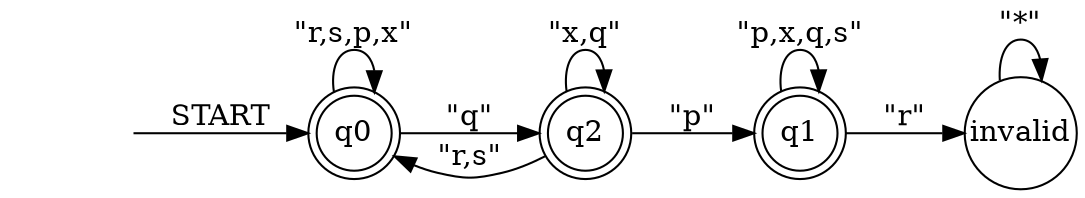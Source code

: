 # ----------------------------------- 
#Title:   G(!q || (!p U (r || s)) || G!r)
#From:  patterns.projects.cs.ksu.edu/documentation/patterns/ltl.shtml 
# alphabet : [p, r, q, s, x]
# ----------------------------------- 
 
 
digraph G {
  rankdir=LR;
  q0 [shape=doublecircle, margin=0];
  q1 [shape=doublecircle, margin=0];
  q2 [shape=doublecircle, margin=0];
  start0 [shape=none, style=invis];
  start0 -> q0 [label="START"];
  q2 -> q2  [label="\"x,q\""];
  q1 -> q1  [label="\"p,x,q,s\""];
  q0 -> q2  [label="\"q\""];
  q0 -> q0  [label="\"r,s,p,x\""];
  q2 -> q0  [label="\"r,s\""];
  q2 -> q1  [label="\"p\""];
  invalid -> invalid  [label="\"*\""];
  q1 -> invalid  [label="\"r\""];
  invalid [shape=circle, margin=0];
}
